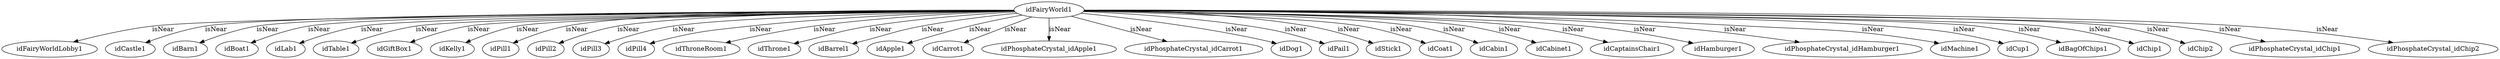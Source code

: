 strict digraph  {
idFairyWorld1 [node_type=entity_node];
idFairyWorldLobby1 [node_type=entity_node];
idCastle1 [node_type=entity_node];
idBarn1 [node_type=entity_node];
idBoat1 [node_type=entity_node];
idLab1 [node_type=entity_node];
idTable1 [node_type=entity_node];
idGiftBox1 [node_type=entity_node];
idKelly1 [node_type=entity_node];
idPill1 [node_type=entity_node];
idPill2 [node_type=entity_node];
idPill3 [node_type=entity_node];
idPill4 [node_type=entity_node];
idThroneRoom1 [node_type=entity_node];
idThrone1 [node_type=entity_node];
idBarrel1 [node_type=entity_node];
idApple1 [node_type=entity_node];
idCarrot1 [node_type=entity_node];
idPhosphateCrystal_idApple1 [node_type=entity_node];
idPhosphateCrystal_idCarrot1 [node_type=entity_node];
idDog1 [node_type=entity_node];
idPail1 [node_type=entity_node];
idStick1 [node_type=entity_node];
idCoat1 [node_type=entity_node];
idCabin1 [node_type=entity_node];
idCabinet1 [node_type=entity_node];
idCaptainsChair1 [node_type=entity_node];
idHamburger1 [node_type=entity_node];
idPhosphateCrystal_idHamburger1 [node_type=entity_node];
idMachine1 [node_type=entity_node];
idCup1 [node_type=entity_node];
idBagOfChips1 [node_type=entity_node];
idChip1 [node_type=entity_node];
idChip2 [node_type=entity_node];
idPhosphateCrystal_idChip1 [node_type=entity_node];
idPhosphateCrystal_idChip2 [node_type=entity_node];
idFairyWorld1 -> idFairyWorldLobby1  [edge_type=relationship, label=isNear];
idFairyWorld1 -> idCastle1  [edge_type=relationship, label=isNear];
idFairyWorld1 -> idBarn1  [edge_type=relationship, label=isNear];
idFairyWorld1 -> idBoat1  [edge_type=relationship, label=isNear];
idFairyWorld1 -> idLab1  [edge_type=relationship, label=isNear];
idFairyWorld1 -> idTable1  [edge_type=relationship, label=isNear];
idFairyWorld1 -> idGiftBox1  [edge_type=relationship, label=isNear];
idFairyWorld1 -> idKelly1  [edge_type=relationship, label=isNear];
idFairyWorld1 -> idPill1  [edge_type=relationship, label=isNear];
idFairyWorld1 -> idPill2  [edge_type=relationship, label=isNear];
idFairyWorld1 -> idPill3  [edge_type=relationship, label=isNear];
idFairyWorld1 -> idPill4  [edge_type=relationship, label=isNear];
idFairyWorld1 -> idThroneRoom1  [edge_type=relationship, label=isNear];
idFairyWorld1 -> idThrone1  [edge_type=relationship, label=isNear];
idFairyWorld1 -> idBarrel1  [edge_type=relationship, label=isNear];
idFairyWorld1 -> idApple1  [edge_type=relationship, label=isNear];
idFairyWorld1 -> idCarrot1  [edge_type=relationship, label=isNear];
idFairyWorld1 -> idPhosphateCrystal_idApple1  [edge_type=relationship, label=isNear];
idFairyWorld1 -> idPhosphateCrystal_idCarrot1  [edge_type=relationship, label=isNear];
idFairyWorld1 -> idDog1  [edge_type=relationship, label=isNear];
idFairyWorld1 -> idPail1  [edge_type=relationship, label=isNear];
idFairyWorld1 -> idStick1  [edge_type=relationship, label=isNear];
idFairyWorld1 -> idCoat1  [edge_type=relationship, label=isNear];
idFairyWorld1 -> idCabin1  [edge_type=relationship, label=isNear];
idFairyWorld1 -> idCabinet1  [edge_type=relationship, label=isNear];
idFairyWorld1 -> idCaptainsChair1  [edge_type=relationship, label=isNear];
idFairyWorld1 -> idHamburger1  [edge_type=relationship, label=isNear];
idFairyWorld1 -> idPhosphateCrystal_idHamburger1  [edge_type=relationship, label=isNear];
idFairyWorld1 -> idMachine1  [edge_type=relationship, label=isNear];
idFairyWorld1 -> idCup1  [edge_type=relationship, label=isNear];
idFairyWorld1 -> idBagOfChips1  [edge_type=relationship, label=isNear];
idFairyWorld1 -> idChip1  [edge_type=relationship, label=isNear];
idFairyWorld1 -> idChip2  [edge_type=relationship, label=isNear];
idFairyWorld1 -> idPhosphateCrystal_idChip1  [edge_type=relationship, label=isNear];
idFairyWorld1 -> idPhosphateCrystal_idChip2  [edge_type=relationship, label=isNear];
}
